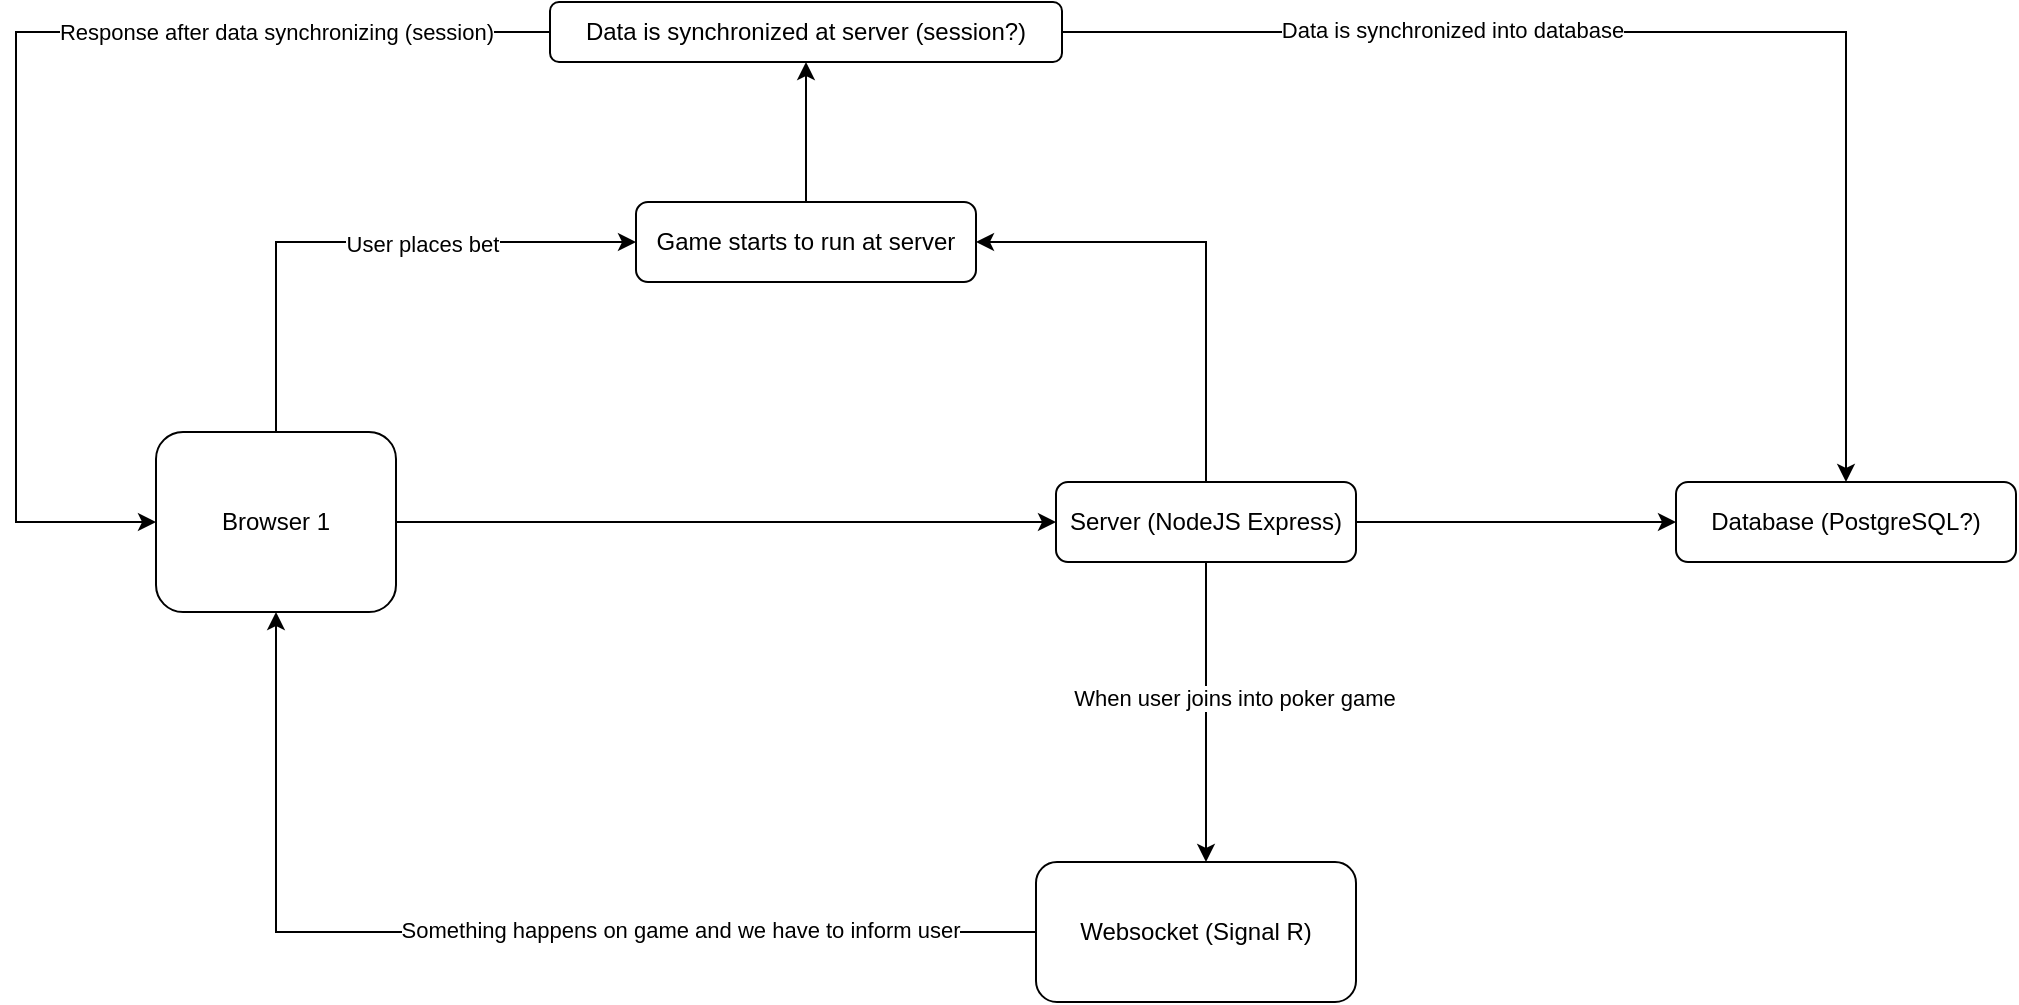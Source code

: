 <mxfile version="21.8.2" type="device">
  <diagram id="C5RBs43oDa-KdzZeNtuy" name="Page-1">
    <mxGraphModel dx="1185" dy="1801" grid="1" gridSize="10" guides="1" tooltips="1" connect="1" arrows="1" fold="1" page="1" pageScale="1" pageWidth="827" pageHeight="1169" math="0" shadow="0">
      <root>
        <mxCell id="WIyWlLk6GJQsqaUBKTNV-0" />
        <mxCell id="WIyWlLk6GJQsqaUBKTNV-1" parent="WIyWlLk6GJQsqaUBKTNV-0" />
        <mxCell id="7lQZ6cuEa3gYuC8RBQt1-16" style="edgeStyle=orthogonalEdgeStyle;rounded=0;orthogonalLoop=1;jettySize=auto;html=1;entryX=0;entryY=0.5;entryDx=0;entryDy=0;" parent="WIyWlLk6GJQsqaUBKTNV-1" source="WIyWlLk6GJQsqaUBKTNV-3" target="WIyWlLk6GJQsqaUBKTNV-7" edge="1">
          <mxGeometry relative="1" as="geometry" />
        </mxCell>
        <mxCell id="vkwP9ZsZmAzDQVg0gLiO-12" style="edgeStyle=orthogonalEdgeStyle;rounded=0;orthogonalLoop=1;jettySize=auto;html=1;entryX=0;entryY=0.5;entryDx=0;entryDy=0;" edge="1" parent="WIyWlLk6GJQsqaUBKTNV-1" source="WIyWlLk6GJQsqaUBKTNV-3" target="vkwP9ZsZmAzDQVg0gLiO-0">
          <mxGeometry relative="1" as="geometry">
            <Array as="points">
              <mxPoint x="170" y="-40" />
            </Array>
          </mxGeometry>
        </mxCell>
        <mxCell id="vkwP9ZsZmAzDQVg0gLiO-13" value="User places bet" style="edgeLabel;html=1;align=center;verticalAlign=middle;resizable=0;points=[];" vertex="1" connectable="0" parent="vkwP9ZsZmAzDQVg0gLiO-12">
          <mxGeometry x="0.222" y="-1" relative="1" as="geometry">
            <mxPoint as="offset" />
          </mxGeometry>
        </mxCell>
        <mxCell id="WIyWlLk6GJQsqaUBKTNV-3" value="Browser 1" style="rounded=1;whiteSpace=wrap;html=1;fontSize=12;glass=0;strokeWidth=1;shadow=0;" parent="WIyWlLk6GJQsqaUBKTNV-1" vertex="1">
          <mxGeometry x="110" y="55" width="120" height="90" as="geometry" />
        </mxCell>
        <mxCell id="7lQZ6cuEa3gYuC8RBQt1-11" style="edgeStyle=orthogonalEdgeStyle;rounded=0;orthogonalLoop=1;jettySize=auto;html=1;" parent="WIyWlLk6GJQsqaUBKTNV-1" source="WIyWlLk6GJQsqaUBKTNV-7" target="7lQZ6cuEa3gYuC8RBQt1-10" edge="1">
          <mxGeometry relative="1" as="geometry">
            <Array as="points">
              <mxPoint x="630" y="100" />
            </Array>
          </mxGeometry>
        </mxCell>
        <mxCell id="7lQZ6cuEa3gYuC8RBQt1-14" value="When user joins into poker game" style="edgeLabel;html=1;align=center;verticalAlign=middle;resizable=0;points=[];" parent="7lQZ6cuEa3gYuC8RBQt1-11" vertex="1" connectable="0">
          <mxGeometry x="-0.107" y="1" relative="1" as="geometry">
            <mxPoint x="13" y="1" as="offset" />
          </mxGeometry>
        </mxCell>
        <mxCell id="7lQZ6cuEa3gYuC8RBQt1-28" style="edgeStyle=orthogonalEdgeStyle;rounded=0;orthogonalLoop=1;jettySize=auto;html=1;entryX=0;entryY=0.5;entryDx=0;entryDy=0;" parent="WIyWlLk6GJQsqaUBKTNV-1" source="WIyWlLk6GJQsqaUBKTNV-7" target="7lQZ6cuEa3gYuC8RBQt1-27" edge="1">
          <mxGeometry relative="1" as="geometry" />
        </mxCell>
        <mxCell id="vkwP9ZsZmAzDQVg0gLiO-4" style="edgeStyle=orthogonalEdgeStyle;rounded=0;orthogonalLoop=1;jettySize=auto;html=1;entryX=1;entryY=0.5;entryDx=0;entryDy=0;" edge="1" parent="WIyWlLk6GJQsqaUBKTNV-1" source="WIyWlLk6GJQsqaUBKTNV-7" target="vkwP9ZsZmAzDQVg0gLiO-0">
          <mxGeometry relative="1" as="geometry">
            <Array as="points">
              <mxPoint x="635" y="-40" />
            </Array>
          </mxGeometry>
        </mxCell>
        <mxCell id="WIyWlLk6GJQsqaUBKTNV-7" value="Server (NodeJS Express)" style="rounded=1;whiteSpace=wrap;html=1;fontSize=12;glass=0;strokeWidth=1;shadow=0;" parent="WIyWlLk6GJQsqaUBKTNV-1" vertex="1">
          <mxGeometry x="560" y="80" width="150" height="40" as="geometry" />
        </mxCell>
        <mxCell id="7lQZ6cuEa3gYuC8RBQt1-29" style="edgeStyle=orthogonalEdgeStyle;rounded=0;orthogonalLoop=1;jettySize=auto;html=1;entryX=0.5;entryY=1;entryDx=0;entryDy=0;" parent="WIyWlLk6GJQsqaUBKTNV-1" source="7lQZ6cuEa3gYuC8RBQt1-10" target="WIyWlLk6GJQsqaUBKTNV-3" edge="1">
          <mxGeometry relative="1" as="geometry" />
        </mxCell>
        <mxCell id="7lQZ6cuEa3gYuC8RBQt1-30" value="Something happens on game and we have to inform user" style="edgeLabel;html=1;align=center;verticalAlign=middle;resizable=0;points=[];" parent="7lQZ6cuEa3gYuC8RBQt1-29" vertex="1" connectable="0">
          <mxGeometry x="-0.341" y="-1" relative="1" as="geometry">
            <mxPoint as="offset" />
          </mxGeometry>
        </mxCell>
        <mxCell id="7lQZ6cuEa3gYuC8RBQt1-10" value="Websocket (Signal R)" style="rounded=1;whiteSpace=wrap;html=1;fontSize=12;glass=0;strokeWidth=1;shadow=0;" parent="WIyWlLk6GJQsqaUBKTNV-1" vertex="1">
          <mxGeometry x="550" y="270" width="160" height="70" as="geometry" />
        </mxCell>
        <mxCell id="7lQZ6cuEa3gYuC8RBQt1-27" value="Database (PostgreSQL?)" style="rounded=1;whiteSpace=wrap;html=1;fontSize=12;glass=0;strokeWidth=1;shadow=0;" parent="WIyWlLk6GJQsqaUBKTNV-1" vertex="1">
          <mxGeometry x="870" y="80" width="170" height="40" as="geometry" />
        </mxCell>
        <mxCell id="vkwP9ZsZmAzDQVg0gLiO-16" style="edgeStyle=orthogonalEdgeStyle;rounded=0;orthogonalLoop=1;jettySize=auto;html=1;entryX=0.5;entryY=1;entryDx=0;entryDy=0;" edge="1" parent="WIyWlLk6GJQsqaUBKTNV-1" source="vkwP9ZsZmAzDQVg0gLiO-0" target="vkwP9ZsZmAzDQVg0gLiO-14">
          <mxGeometry relative="1" as="geometry" />
        </mxCell>
        <mxCell id="vkwP9ZsZmAzDQVg0gLiO-0" value="Game starts to run at server" style="rounded=1;whiteSpace=wrap;html=1;fontSize=12;glass=0;strokeWidth=1;shadow=0;" vertex="1" parent="WIyWlLk6GJQsqaUBKTNV-1">
          <mxGeometry x="350" y="-60" width="170" height="40" as="geometry" />
        </mxCell>
        <mxCell id="vkwP9ZsZmAzDQVg0gLiO-18" style="edgeStyle=orthogonalEdgeStyle;rounded=0;orthogonalLoop=1;jettySize=auto;html=1;entryX=0;entryY=0.5;entryDx=0;entryDy=0;" edge="1" parent="WIyWlLk6GJQsqaUBKTNV-1" source="vkwP9ZsZmAzDQVg0gLiO-14" target="WIyWlLk6GJQsqaUBKTNV-3">
          <mxGeometry relative="1" as="geometry">
            <Array as="points">
              <mxPoint x="40" y="-145" />
              <mxPoint x="40" y="100" />
            </Array>
          </mxGeometry>
        </mxCell>
        <mxCell id="vkwP9ZsZmAzDQVg0gLiO-19" value="Response after data synchronizing (session)" style="edgeLabel;html=1;align=center;verticalAlign=middle;resizable=0;points=[];" vertex="1" connectable="0" parent="vkwP9ZsZmAzDQVg0gLiO-18">
          <mxGeometry x="-0.459" y="2" relative="1" as="geometry">
            <mxPoint x="20" y="-2" as="offset" />
          </mxGeometry>
        </mxCell>
        <mxCell id="vkwP9ZsZmAzDQVg0gLiO-20" style="edgeStyle=orthogonalEdgeStyle;rounded=0;orthogonalLoop=1;jettySize=auto;html=1;entryX=0.5;entryY=0;entryDx=0;entryDy=0;" edge="1" parent="WIyWlLk6GJQsqaUBKTNV-1" source="vkwP9ZsZmAzDQVg0gLiO-14" target="7lQZ6cuEa3gYuC8RBQt1-27">
          <mxGeometry relative="1" as="geometry" />
        </mxCell>
        <mxCell id="vkwP9ZsZmAzDQVg0gLiO-21" value="Data is synchronized into database" style="edgeLabel;html=1;align=center;verticalAlign=middle;resizable=0;points=[];" vertex="1" connectable="0" parent="vkwP9ZsZmAzDQVg0gLiO-20">
          <mxGeometry x="-0.37" y="1" relative="1" as="geometry">
            <mxPoint as="offset" />
          </mxGeometry>
        </mxCell>
        <mxCell id="vkwP9ZsZmAzDQVg0gLiO-14" value="Data is synchronized at server (session?)" style="rounded=1;whiteSpace=wrap;html=1;fontSize=12;glass=0;strokeWidth=1;shadow=0;" vertex="1" parent="WIyWlLk6GJQsqaUBKTNV-1">
          <mxGeometry x="307" y="-160" width="256" height="30" as="geometry" />
        </mxCell>
      </root>
    </mxGraphModel>
  </diagram>
</mxfile>
